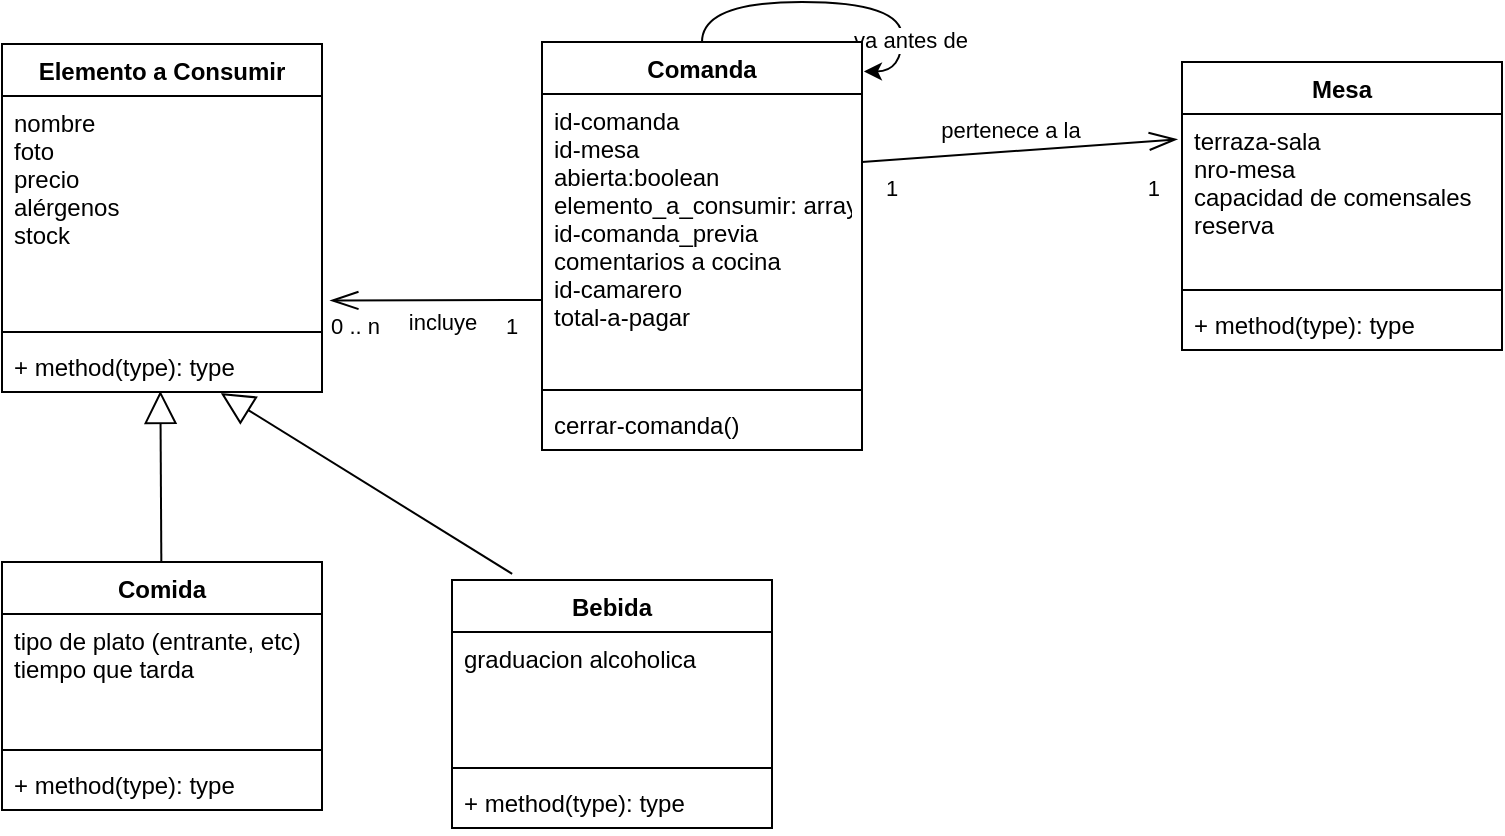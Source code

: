 <mxfile version="13.10.2" type="device"><diagram id="R0--Npo8QhLf9IpHQSHG" name="Page-1"><mxGraphModel dx="694" dy="390" grid="1" gridSize="10" guides="1" tooltips="1" connect="1" arrows="1" fold="1" page="1" pageScale="1" pageWidth="850" pageHeight="1100" math="0" shadow="0"><root><mxCell id="0"/><mxCell id="1" parent="0"/><mxCell id="G7y9Drb2QvJt71HV-y32-33" style="edgeStyle=orthogonalEdgeStyle;curved=1;rounded=0;orthogonalLoop=1;jettySize=auto;html=1;endArrow=classic;endFill=1;endSize=6;entryX=1.006;entryY=0.072;entryDx=0;entryDy=0;entryPerimeter=0;" parent="1" source="G7y9Drb2QvJt71HV-y32-1" target="G7y9Drb2QvJt71HV-y32-1" edge="1"><mxGeometry relative="1" as="geometry"><mxPoint x="460" y="20" as="targetPoint"/></mxGeometry></mxCell><mxCell id="G7y9Drb2QvJt71HV-y32-34" value="&amp;nbsp;va antes de&amp;nbsp;" style="edgeLabel;html=1;align=center;verticalAlign=middle;resizable=0;points=[];" parent="G7y9Drb2QvJt71HV-y32-33" vertex="1" connectable="0"><mxGeometry x="0.599" y="4" relative="1" as="geometry"><mxPoint as="offset"/></mxGeometry></mxCell><mxCell id="G7y9Drb2QvJt71HV-y32-1" value="Comanda" style="swimlane;fontStyle=1;align=center;verticalAlign=top;childLayout=stackLayout;horizontal=1;startSize=26;horizontalStack=0;resizeParent=1;resizeParentMax=0;resizeLast=0;collapsible=1;marginBottom=0;" parent="1" vertex="1"><mxGeometry x="310" y="30" width="160" height="204" as="geometry"/></mxCell><mxCell id="G7y9Drb2QvJt71HV-y32-2" value="id-comanda&#10;id-mesa&#10;abierta:boolean&#10;elemento_a_consumir: array&#10;id-comanda_previa&#10;comentarios a cocina&#10;id-camarero&#10;total-a-pagar" style="text;strokeColor=none;fillColor=none;align=left;verticalAlign=top;spacingLeft=4;spacingRight=4;overflow=hidden;rotatable=0;points=[[0,0.5],[1,0.5]];portConstraint=eastwest;" parent="G7y9Drb2QvJt71HV-y32-1" vertex="1"><mxGeometry y="26" width="160" height="144" as="geometry"/></mxCell><mxCell id="G7y9Drb2QvJt71HV-y32-3" value="" style="line;strokeWidth=1;fillColor=none;align=left;verticalAlign=middle;spacingTop=-1;spacingLeft=3;spacingRight=3;rotatable=0;labelPosition=right;points=[];portConstraint=eastwest;" parent="G7y9Drb2QvJt71HV-y32-1" vertex="1"><mxGeometry y="170" width="160" height="8" as="geometry"/></mxCell><mxCell id="G7y9Drb2QvJt71HV-y32-4" value="cerrar-comanda()" style="text;strokeColor=none;fillColor=none;align=left;verticalAlign=top;spacingLeft=4;spacingRight=4;overflow=hidden;rotatable=0;points=[[0,0.5],[1,0.5]];portConstraint=eastwest;" parent="G7y9Drb2QvJt71HV-y32-1" vertex="1"><mxGeometry y="178" width="160" height="26" as="geometry"/></mxCell><mxCell id="G7y9Drb2QvJt71HV-y32-5" value="Elemento a Consumir" style="swimlane;fontStyle=1;align=center;verticalAlign=top;childLayout=stackLayout;horizontal=1;startSize=26;horizontalStack=0;resizeParent=1;resizeParentMax=0;resizeLast=0;collapsible=1;marginBottom=0;" parent="1" vertex="1"><mxGeometry x="40" y="31" width="160" height="174" as="geometry"/></mxCell><mxCell id="G7y9Drb2QvJt71HV-y32-6" value="nombre&#10;foto&#10;precio&#10;alérgenos&#10;stock&#10;&#10;" style="text;strokeColor=none;fillColor=none;align=left;verticalAlign=top;spacingLeft=4;spacingRight=4;overflow=hidden;rotatable=0;points=[[0,0.5],[1,0.5]];portConstraint=eastwest;" parent="G7y9Drb2QvJt71HV-y32-5" vertex="1"><mxGeometry y="26" width="160" height="114" as="geometry"/></mxCell><mxCell id="G7y9Drb2QvJt71HV-y32-7" value="" style="line;strokeWidth=1;fillColor=none;align=left;verticalAlign=middle;spacingTop=-1;spacingLeft=3;spacingRight=3;rotatable=0;labelPosition=right;points=[];portConstraint=eastwest;" parent="G7y9Drb2QvJt71HV-y32-5" vertex="1"><mxGeometry y="140" width="160" height="8" as="geometry"/></mxCell><mxCell id="G7y9Drb2QvJt71HV-y32-8" value="+ method(type): type" style="text;strokeColor=none;fillColor=none;align=left;verticalAlign=top;spacingLeft=4;spacingRight=4;overflow=hidden;rotatable=0;points=[[0,0.5],[1,0.5]];portConstraint=eastwest;" parent="G7y9Drb2QvJt71HV-y32-5" vertex="1"><mxGeometry y="148" width="160" height="26" as="geometry"/></mxCell><mxCell id="G7y9Drb2QvJt71HV-y32-9" value="Mesa" style="swimlane;fontStyle=1;align=center;verticalAlign=top;childLayout=stackLayout;horizontal=1;startSize=26;horizontalStack=0;resizeParent=1;resizeParentMax=0;resizeLast=0;collapsible=1;marginBottom=0;" parent="1" vertex="1"><mxGeometry x="630" y="40" width="160" height="144" as="geometry"/></mxCell><mxCell id="G7y9Drb2QvJt71HV-y32-10" value="terraza-sala&#10;nro-mesa&#10;capacidad de comensales&#10;reserva" style="text;strokeColor=none;fillColor=none;align=left;verticalAlign=top;spacingLeft=4;spacingRight=4;overflow=hidden;rotatable=0;points=[[0,0.5],[1,0.5]];portConstraint=eastwest;" parent="G7y9Drb2QvJt71HV-y32-9" vertex="1"><mxGeometry y="26" width="160" height="84" as="geometry"/></mxCell><mxCell id="G7y9Drb2QvJt71HV-y32-11" value="" style="line;strokeWidth=1;fillColor=none;align=left;verticalAlign=middle;spacingTop=-1;spacingLeft=3;spacingRight=3;rotatable=0;labelPosition=right;points=[];portConstraint=eastwest;" parent="G7y9Drb2QvJt71HV-y32-9" vertex="1"><mxGeometry y="110" width="160" height="8" as="geometry"/></mxCell><mxCell id="G7y9Drb2QvJt71HV-y32-12" value="+ method(type): type" style="text;strokeColor=none;fillColor=none;align=left;verticalAlign=top;spacingLeft=4;spacingRight=4;overflow=hidden;rotatable=0;points=[[0,0.5],[1,0.5]];portConstraint=eastwest;" parent="G7y9Drb2QvJt71HV-y32-9" vertex="1"><mxGeometry y="118" width="160" height="26" as="geometry"/></mxCell><mxCell id="G7y9Drb2QvJt71HV-y32-13" value="Bebida" style="swimlane;fontStyle=1;align=center;verticalAlign=top;childLayout=stackLayout;horizontal=1;startSize=26;horizontalStack=0;resizeParent=1;resizeParentMax=0;resizeLast=0;collapsible=1;marginBottom=0;" parent="1" vertex="1"><mxGeometry x="265" y="299" width="160" height="124" as="geometry"/></mxCell><mxCell id="G7y9Drb2QvJt71HV-y32-14" value="graduacion alcoholica" style="text;strokeColor=none;fillColor=none;align=left;verticalAlign=top;spacingLeft=4;spacingRight=4;overflow=hidden;rotatable=0;points=[[0,0.5],[1,0.5]];portConstraint=eastwest;" parent="G7y9Drb2QvJt71HV-y32-13" vertex="1"><mxGeometry y="26" width="160" height="64" as="geometry"/></mxCell><mxCell id="G7y9Drb2QvJt71HV-y32-15" value="" style="line;strokeWidth=1;fillColor=none;align=left;verticalAlign=middle;spacingTop=-1;spacingLeft=3;spacingRight=3;rotatable=0;labelPosition=right;points=[];portConstraint=eastwest;" parent="G7y9Drb2QvJt71HV-y32-13" vertex="1"><mxGeometry y="90" width="160" height="8" as="geometry"/></mxCell><mxCell id="G7y9Drb2QvJt71HV-y32-16" value="+ method(type): type" style="text;strokeColor=none;fillColor=none;align=left;verticalAlign=top;spacingLeft=4;spacingRight=4;overflow=hidden;rotatable=0;points=[[0,0.5],[1,0.5]];portConstraint=eastwest;" parent="G7y9Drb2QvJt71HV-y32-13" vertex="1"><mxGeometry y="98" width="160" height="26" as="geometry"/></mxCell><mxCell id="G7y9Drb2QvJt71HV-y32-27" style="edgeStyle=none;rounded=0;orthogonalLoop=1;jettySize=auto;html=1;entryX=0.495;entryY=0.978;entryDx=0;entryDy=0;entryPerimeter=0;endArrow=block;endFill=0;endSize=14;" parent="1" source="G7y9Drb2QvJt71HV-y32-23" target="G7y9Drb2QvJt71HV-y32-8" edge="1"><mxGeometry relative="1" as="geometry"/></mxCell><mxCell id="G7y9Drb2QvJt71HV-y32-23" value="Comida" style="swimlane;fontStyle=1;align=center;verticalAlign=top;childLayout=stackLayout;horizontal=1;startSize=26;horizontalStack=0;resizeParent=1;resizeParentMax=0;resizeLast=0;collapsible=1;marginBottom=0;" parent="1" vertex="1"><mxGeometry x="40" y="290" width="160" height="124" as="geometry"/></mxCell><mxCell id="G7y9Drb2QvJt71HV-y32-24" value="tipo de plato (entrante, etc)&#10;tiempo que tarda&#10;&#10;" style="text;strokeColor=none;fillColor=none;align=left;verticalAlign=top;spacingLeft=4;spacingRight=4;overflow=hidden;rotatable=0;points=[[0,0.5],[1,0.5]];portConstraint=eastwest;" parent="G7y9Drb2QvJt71HV-y32-23" vertex="1"><mxGeometry y="26" width="160" height="64" as="geometry"/></mxCell><mxCell id="G7y9Drb2QvJt71HV-y32-25" value="" style="line;strokeWidth=1;fillColor=none;align=left;verticalAlign=middle;spacingTop=-1;spacingLeft=3;spacingRight=3;rotatable=0;labelPosition=right;points=[];portConstraint=eastwest;" parent="G7y9Drb2QvJt71HV-y32-23" vertex="1"><mxGeometry y="90" width="160" height="8" as="geometry"/></mxCell><mxCell id="G7y9Drb2QvJt71HV-y32-26" value="+ method(type): type" style="text;strokeColor=none;fillColor=none;align=left;verticalAlign=top;spacingLeft=4;spacingRight=4;overflow=hidden;rotatable=0;points=[[0,0.5],[1,0.5]];portConstraint=eastwest;" parent="G7y9Drb2QvJt71HV-y32-23" vertex="1"><mxGeometry y="98" width="160" height="26" as="geometry"/></mxCell><mxCell id="G7y9Drb2QvJt71HV-y32-29" style="edgeStyle=none;rounded=0;orthogonalLoop=1;jettySize=auto;html=1;entryX=0.684;entryY=1.022;entryDx=0;entryDy=0;entryPerimeter=0;endArrow=block;endFill=0;endSize=14;exitX=0.188;exitY=-0.025;exitDx=0;exitDy=0;exitPerimeter=0;" parent="1" source="G7y9Drb2QvJt71HV-y32-13" target="G7y9Drb2QvJt71HV-y32-8" edge="1"><mxGeometry relative="1" as="geometry"><mxPoint x="129.664" y="300" as="sourcePoint"/><mxPoint x="129.2" y="214.428" as="targetPoint"/></mxGeometry></mxCell><mxCell id="G7y9Drb2QvJt71HV-y32-35" value="&amp;nbsp;incluye&amp;nbsp;" style="endArrow=openThin;html=1;endSize=12;startArrow=none;startSize=14;startFill=0;entryX=1.026;entryY=0.897;entryDx=0;entryDy=0;entryPerimeter=0;endFill=0;" parent="1" target="G7y9Drb2QvJt71HV-y32-6" edge="1"><mxGeometry x="-0.055" y="11" relative="1" as="geometry"><mxPoint x="310" y="159" as="sourcePoint"/><mxPoint x="390" y="190" as="targetPoint"/><mxPoint as="offset"/></mxGeometry></mxCell><mxCell id="G7y9Drb2QvJt71HV-y32-36" value="1" style="edgeLabel;resizable=0;html=1;align=left;verticalAlign=top;" parent="G7y9Drb2QvJt71HV-y32-35" connectable="0" vertex="1"><mxGeometry x="-1" relative="1" as="geometry"><mxPoint x="-20" as="offset"/></mxGeometry></mxCell><mxCell id="G7y9Drb2QvJt71HV-y32-37" value="0 .. n" style="edgeLabel;resizable=0;html=1;align=right;verticalAlign=top;" parent="G7y9Drb2QvJt71HV-y32-35" connectable="0" vertex="1"><mxGeometry x="1" relative="1" as="geometry"><mxPoint x="25.71" as="offset"/></mxGeometry></mxCell><mxCell id="G7y9Drb2QvJt71HV-y32-44" value="&amp;nbsp;pertenece a la&amp;nbsp;" style="endArrow=openThin;html=1;endSize=12;startArrow=none;startSize=14;startFill=0;endFill=0;entryX=-0.015;entryY=0.151;entryDx=0;entryDy=0;entryPerimeter=0;" parent="1" target="G7y9Drb2QvJt71HV-y32-10" edge="1"><mxGeometry x="-0.055" y="11" relative="1" as="geometry"><mxPoint x="470" y="90" as="sourcePoint"/><mxPoint x="480" y="160" as="targetPoint"/><mxPoint as="offset"/></mxGeometry></mxCell><mxCell id="G7y9Drb2QvJt71HV-y32-45" value="1" style="edgeLabel;resizable=0;html=1;align=left;verticalAlign=top;" parent="G7y9Drb2QvJt71HV-y32-44" connectable="0" vertex="1"><mxGeometry x="-1" relative="1" as="geometry"><mxPoint x="10" as="offset"/></mxGeometry></mxCell><mxCell id="G7y9Drb2QvJt71HV-y32-46" value="1" style="edgeLabel;resizable=0;html=1;align=right;verticalAlign=top;" parent="G7y9Drb2QvJt71HV-y32-44" connectable="0" vertex="1"><mxGeometry x="1" relative="1" as="geometry"><mxPoint x="-7.93" y="11.34" as="offset"/></mxGeometry></mxCell></root></mxGraphModel></diagram></mxfile>
